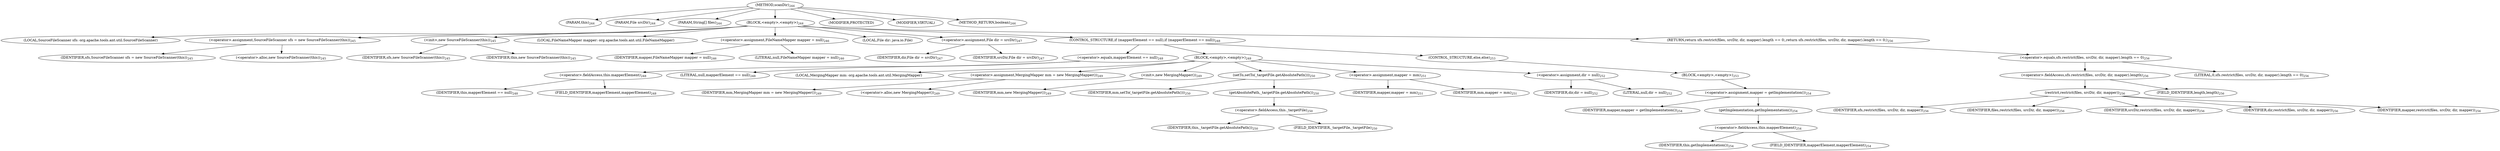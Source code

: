 digraph "scanDir" {  
"459" [label = <(METHOD,scanDir)<SUB>244</SUB>> ]
"22" [label = <(PARAM,this)<SUB>244</SUB>> ]
"460" [label = <(PARAM,File srcDir)<SUB>244</SUB>> ]
"461" [label = <(PARAM,String[] files)<SUB>244</SUB>> ]
"462" [label = <(BLOCK,&lt;empty&gt;,&lt;empty&gt;)<SUB>244</SUB>> ]
"24" [label = <(LOCAL,SourceFileScanner sfs: org.apache.tools.ant.util.SourceFileScanner)> ]
"463" [label = <(&lt;operator&gt;.assignment,SourceFileScanner sfs = new SourceFileScanner(this))<SUB>245</SUB>> ]
"464" [label = <(IDENTIFIER,sfs,SourceFileScanner sfs = new SourceFileScanner(this))<SUB>245</SUB>> ]
"465" [label = <(&lt;operator&gt;.alloc,new SourceFileScanner(this))<SUB>245</SUB>> ]
"466" [label = <(&lt;init&gt;,new SourceFileScanner(this))<SUB>245</SUB>> ]
"23" [label = <(IDENTIFIER,sfs,new SourceFileScanner(this))<SUB>245</SUB>> ]
"21" [label = <(IDENTIFIER,this,new SourceFileScanner(this))<SUB>245</SUB>> ]
"467" [label = <(LOCAL,FileNameMapper mapper: org.apache.tools.ant.util.FileNameMapper)> ]
"468" [label = <(&lt;operator&gt;.assignment,FileNameMapper mapper = null)<SUB>246</SUB>> ]
"469" [label = <(IDENTIFIER,mapper,FileNameMapper mapper = null)<SUB>246</SUB>> ]
"470" [label = <(LITERAL,null,FileNameMapper mapper = null)<SUB>246</SUB>> ]
"471" [label = <(LOCAL,File dir: java.io.File)> ]
"472" [label = <(&lt;operator&gt;.assignment,File dir = srcDir)<SUB>247</SUB>> ]
"473" [label = <(IDENTIFIER,dir,File dir = srcDir)<SUB>247</SUB>> ]
"474" [label = <(IDENTIFIER,srcDir,File dir = srcDir)<SUB>247</SUB>> ]
"475" [label = <(CONTROL_STRUCTURE,if (mapperElement == null),if (mapperElement == null))<SUB>248</SUB>> ]
"476" [label = <(&lt;operator&gt;.equals,mapperElement == null)<SUB>248</SUB>> ]
"477" [label = <(&lt;operator&gt;.fieldAccess,this.mapperElement)<SUB>248</SUB>> ]
"478" [label = <(IDENTIFIER,this,mapperElement == null)<SUB>248</SUB>> ]
"479" [label = <(FIELD_IDENTIFIER,mapperElement,mapperElement)<SUB>248</SUB>> ]
"480" [label = <(LITERAL,null,mapperElement == null)<SUB>248</SUB>> ]
"481" [label = <(BLOCK,&lt;empty&gt;,&lt;empty&gt;)<SUB>248</SUB>> ]
"26" [label = <(LOCAL,MergingMapper mm: org.apache.tools.ant.util.MergingMapper)> ]
"482" [label = <(&lt;operator&gt;.assignment,MergingMapper mm = new MergingMapper())<SUB>249</SUB>> ]
"483" [label = <(IDENTIFIER,mm,MergingMapper mm = new MergingMapper())<SUB>249</SUB>> ]
"484" [label = <(&lt;operator&gt;.alloc,new MergingMapper())<SUB>249</SUB>> ]
"485" [label = <(&lt;init&gt;,new MergingMapper())<SUB>249</SUB>> ]
"25" [label = <(IDENTIFIER,mm,new MergingMapper())<SUB>249</SUB>> ]
"486" [label = <(setTo,setTo(_targetFile.getAbsolutePath()))<SUB>250</SUB>> ]
"487" [label = <(IDENTIFIER,mm,setTo(_targetFile.getAbsolutePath()))<SUB>250</SUB>> ]
"488" [label = <(getAbsolutePath,_targetFile.getAbsolutePath())<SUB>250</SUB>> ]
"489" [label = <(&lt;operator&gt;.fieldAccess,this._targetFile)<SUB>250</SUB>> ]
"490" [label = <(IDENTIFIER,this,_targetFile.getAbsolutePath())<SUB>250</SUB>> ]
"491" [label = <(FIELD_IDENTIFIER,_targetFile,_targetFile)<SUB>250</SUB>> ]
"492" [label = <(&lt;operator&gt;.assignment,mapper = mm)<SUB>251</SUB>> ]
"493" [label = <(IDENTIFIER,mapper,mapper = mm)<SUB>251</SUB>> ]
"494" [label = <(IDENTIFIER,mm,mapper = mm)<SUB>251</SUB>> ]
"495" [label = <(&lt;operator&gt;.assignment,dir = null)<SUB>252</SUB>> ]
"496" [label = <(IDENTIFIER,dir,dir = null)<SUB>252</SUB>> ]
"497" [label = <(LITERAL,null,dir = null)<SUB>252</SUB>> ]
"498" [label = <(CONTROL_STRUCTURE,else,else)<SUB>253</SUB>> ]
"499" [label = <(BLOCK,&lt;empty&gt;,&lt;empty&gt;)<SUB>253</SUB>> ]
"500" [label = <(&lt;operator&gt;.assignment,mapper = getImplementation())<SUB>254</SUB>> ]
"501" [label = <(IDENTIFIER,mapper,mapper = getImplementation())<SUB>254</SUB>> ]
"502" [label = <(getImplementation,getImplementation())<SUB>254</SUB>> ]
"503" [label = <(&lt;operator&gt;.fieldAccess,this.mapperElement)<SUB>254</SUB>> ]
"504" [label = <(IDENTIFIER,this,getImplementation())<SUB>254</SUB>> ]
"505" [label = <(FIELD_IDENTIFIER,mapperElement,mapperElement)<SUB>254</SUB>> ]
"506" [label = <(RETURN,return sfs.restrict(files, srcDir, dir, mapper).length == 0;,return sfs.restrict(files, srcDir, dir, mapper).length == 0;)<SUB>256</SUB>> ]
"507" [label = <(&lt;operator&gt;.equals,sfs.restrict(files, srcDir, dir, mapper).length == 0)<SUB>256</SUB>> ]
"508" [label = <(&lt;operator&gt;.fieldAccess,sfs.restrict(files, srcDir, dir, mapper).length)<SUB>256</SUB>> ]
"509" [label = <(restrict,restrict(files, srcDir, dir, mapper))<SUB>256</SUB>> ]
"510" [label = <(IDENTIFIER,sfs,restrict(files, srcDir, dir, mapper))<SUB>256</SUB>> ]
"511" [label = <(IDENTIFIER,files,restrict(files, srcDir, dir, mapper))<SUB>256</SUB>> ]
"512" [label = <(IDENTIFIER,srcDir,restrict(files, srcDir, dir, mapper))<SUB>256</SUB>> ]
"513" [label = <(IDENTIFIER,dir,restrict(files, srcDir, dir, mapper))<SUB>256</SUB>> ]
"514" [label = <(IDENTIFIER,mapper,restrict(files, srcDir, dir, mapper))<SUB>256</SUB>> ]
"515" [label = <(FIELD_IDENTIFIER,length,length)<SUB>256</SUB>> ]
"516" [label = <(LITERAL,0,sfs.restrict(files, srcDir, dir, mapper).length == 0)<SUB>256</SUB>> ]
"517" [label = <(MODIFIER,PROTECTED)> ]
"518" [label = <(MODIFIER,VIRTUAL)> ]
"519" [label = <(METHOD_RETURN,boolean)<SUB>244</SUB>> ]
  "459" -> "22" 
  "459" -> "460" 
  "459" -> "461" 
  "459" -> "462" 
  "459" -> "517" 
  "459" -> "518" 
  "459" -> "519" 
  "462" -> "24" 
  "462" -> "463" 
  "462" -> "466" 
  "462" -> "467" 
  "462" -> "468" 
  "462" -> "471" 
  "462" -> "472" 
  "462" -> "475" 
  "462" -> "506" 
  "463" -> "464" 
  "463" -> "465" 
  "466" -> "23" 
  "466" -> "21" 
  "468" -> "469" 
  "468" -> "470" 
  "472" -> "473" 
  "472" -> "474" 
  "475" -> "476" 
  "475" -> "481" 
  "475" -> "498" 
  "476" -> "477" 
  "476" -> "480" 
  "477" -> "478" 
  "477" -> "479" 
  "481" -> "26" 
  "481" -> "482" 
  "481" -> "485" 
  "481" -> "486" 
  "481" -> "492" 
  "481" -> "495" 
  "482" -> "483" 
  "482" -> "484" 
  "485" -> "25" 
  "486" -> "487" 
  "486" -> "488" 
  "488" -> "489" 
  "489" -> "490" 
  "489" -> "491" 
  "492" -> "493" 
  "492" -> "494" 
  "495" -> "496" 
  "495" -> "497" 
  "498" -> "499" 
  "499" -> "500" 
  "500" -> "501" 
  "500" -> "502" 
  "502" -> "503" 
  "503" -> "504" 
  "503" -> "505" 
  "506" -> "507" 
  "507" -> "508" 
  "507" -> "516" 
  "508" -> "509" 
  "508" -> "515" 
  "509" -> "510" 
  "509" -> "511" 
  "509" -> "512" 
  "509" -> "513" 
  "509" -> "514" 
}
